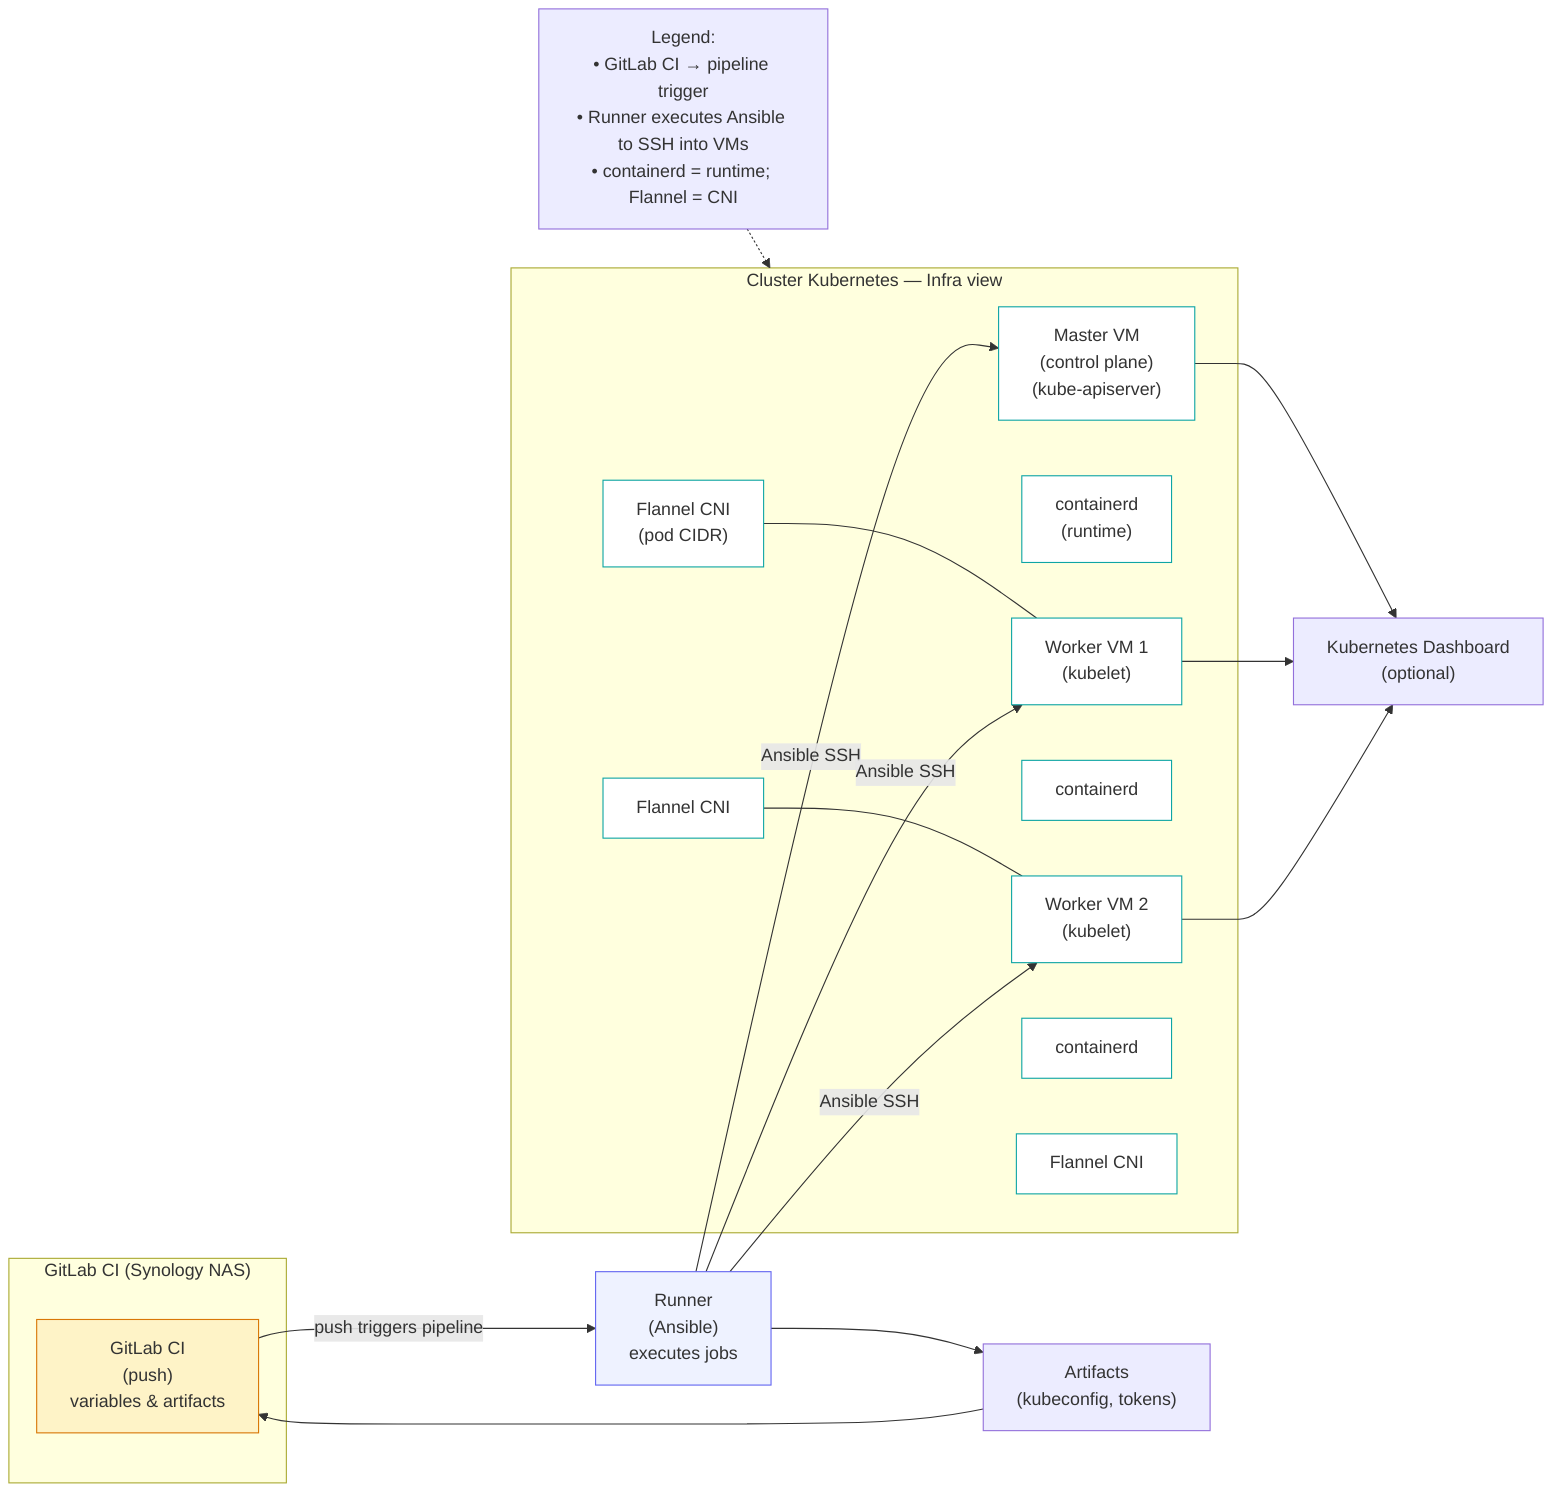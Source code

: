 %% Infra diagram — esthétique, centré sur l'infrastructure
%% Use in README or export as image (mmdc)

flowchart LR
  %% Left: GitLab CI
  subgraph gitlab ["GitLab CI (Synology NAS)"]
    direction TB
    GL["GitLab CI\n(push)\nvariables & artifacts"]
  end

  %% Middle: Runner
  RUN["Runner\n(Ansible)\nexecutes jobs"]

  %% Right: Infrastructure cluster
  subgraph infra ["Cluster Kubernetes — Infra view"]
    direction TB
    master["Master VM\n(control plane)\n(kube-apiserver)" ]
    runtime_master["containerd\n(runtime)"]
    network_master["Flannel CNI\n(pod CIDR)" ]
    ---
    worker1["Worker VM 1\n(kubelet)" ]
    runtime_w1["containerd"]
    network_w1["Flannel CNI"]
    ---
    worker2["Worker VM 2\n(kubelet)" ]
    runtime_w2["containerd"]
    network_w2["Flannel CNI"]
  end

  %% Services (minimal, secondary)
  dashboard["Kubernetes Dashboard\n(optional)"]

  %% Flows
  GL -->|push triggers pipeline| RUN
  RUN -->|Ansible SSH| master
  RUN -->|Ansible SSH| worker1
  RUN -->|Ansible SSH| worker2

  master --> dashboard
  worker1 --> dashboard
  worker2 --> dashboard

  %% Styling - focus on infra
  classDef gitlabStyle fill:#fef3c7,stroke:#d97706,stroke-width:1px;
  classDef runnerStyle fill:#eef2ff,stroke:#6366f1,stroke-width:1px;
  classDef nodeStyle fill:#ffffff,stroke:#0ea5a4,stroke-width:1px;
  classDef subStyle fill:#f8fafc,stroke:#94a3b8,stroke-width:1px,stroke-dasharray: 3 3;

  class GL gitlabStyle;
  class RUN runnerStyle;
  class master,worker1,worker2,runtime_master,runtime_w1,runtime_w2,network_master,network_w1,network_w2 nodeStyle;
  class infra subStyle;

  %% Legend
  LEGEND1["Legend:\n• GitLab CI → pipeline trigger\n• Runner executes Ansible to SSH into VMs\n• containerd = runtime; Flannel = CNI"]
  LEGEND1 -.-> infra

  %% Optional: artifacts link back to GitLab
  ART["Artifacts\n(kubeconfig, tokens)"]
  RUN --> ART
  ART --> GL